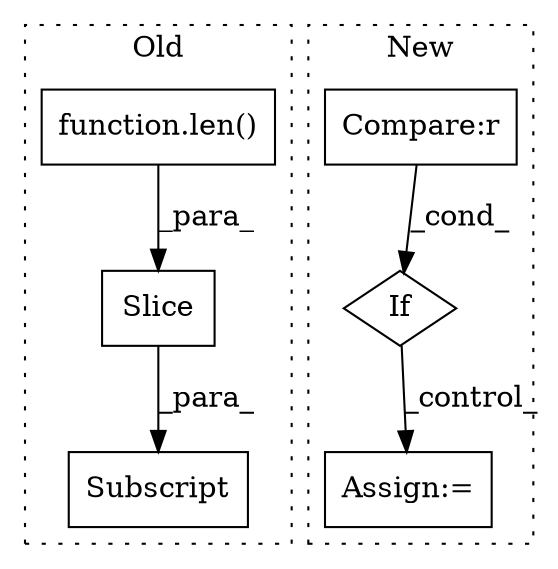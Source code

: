 digraph G {
subgraph cluster0 {
1 [label="Slice" a="80" s="6419" l="43" shape="box"];
3 [label="function.len()" a="75" s="6419,6439" l="4,1" shape="box"];
4 [label="Subscript" a="63" s="6405,0" l="58,0" shape="box"];
label = "Old";
style="dotted";
}
subgraph cluster1 {
2 [label="If" a="96" s="8515" l="3" shape="diamond"];
5 [label="Assign:=" a="68" s="8727" l="3" shape="box"];
6 [label="Compare:r" a="40" s="8518" l="26" shape="box"];
label = "New";
style="dotted";
}
1 -> 4 [label="_para_"];
2 -> 5 [label="_control_"];
3 -> 1 [label="_para_"];
6 -> 2 [label="_cond_"];
}